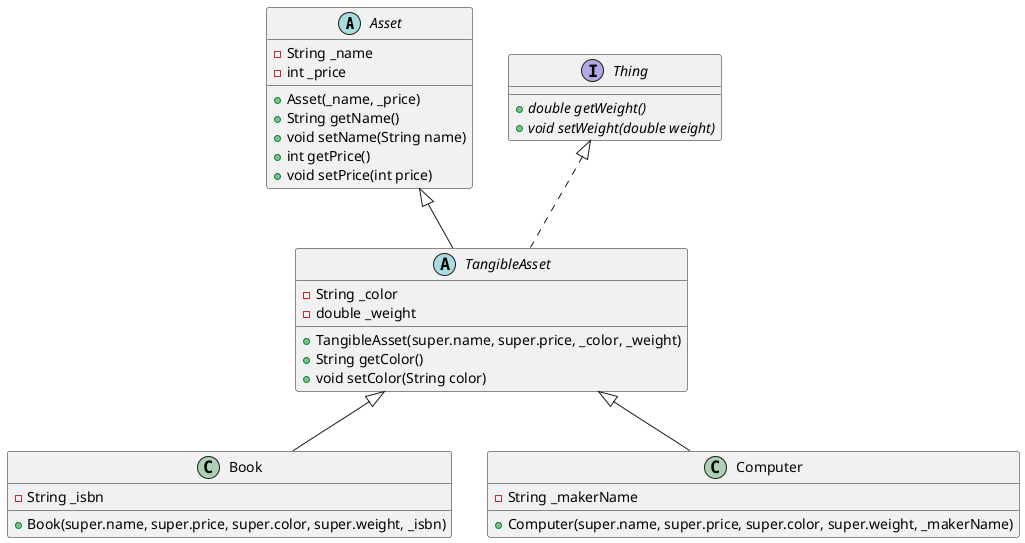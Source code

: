 @startuml
abstract class Asset {
    - String _name
    - int _price

    + Asset(_name, _price)
    + String getName()
    + void setName(String name)
    + int getPrice()
    + void setPrice(int price)
}

abstract class TangibleAsset extends Asset implements Thing {
    - String _color
    - double _weight
    + TangibleAsset(super.name, super.price, _color, _weight)
    + String getColor()
    + void setColor(String color)
}

class Book extends TangibleAsset {
    - String _isbn

    + Book(super.name, super.price, super.color, super.weight, _isbn)
}

class Computer extends TangibleAsset {
    - String _makerName

    + Computer(super.name, super.price, super.color, super.weight, _makerName)
}

interface Thing {
    {abstract} + double getWeight()
    {abstract} + void setWeight(double weight)
}
@enduml